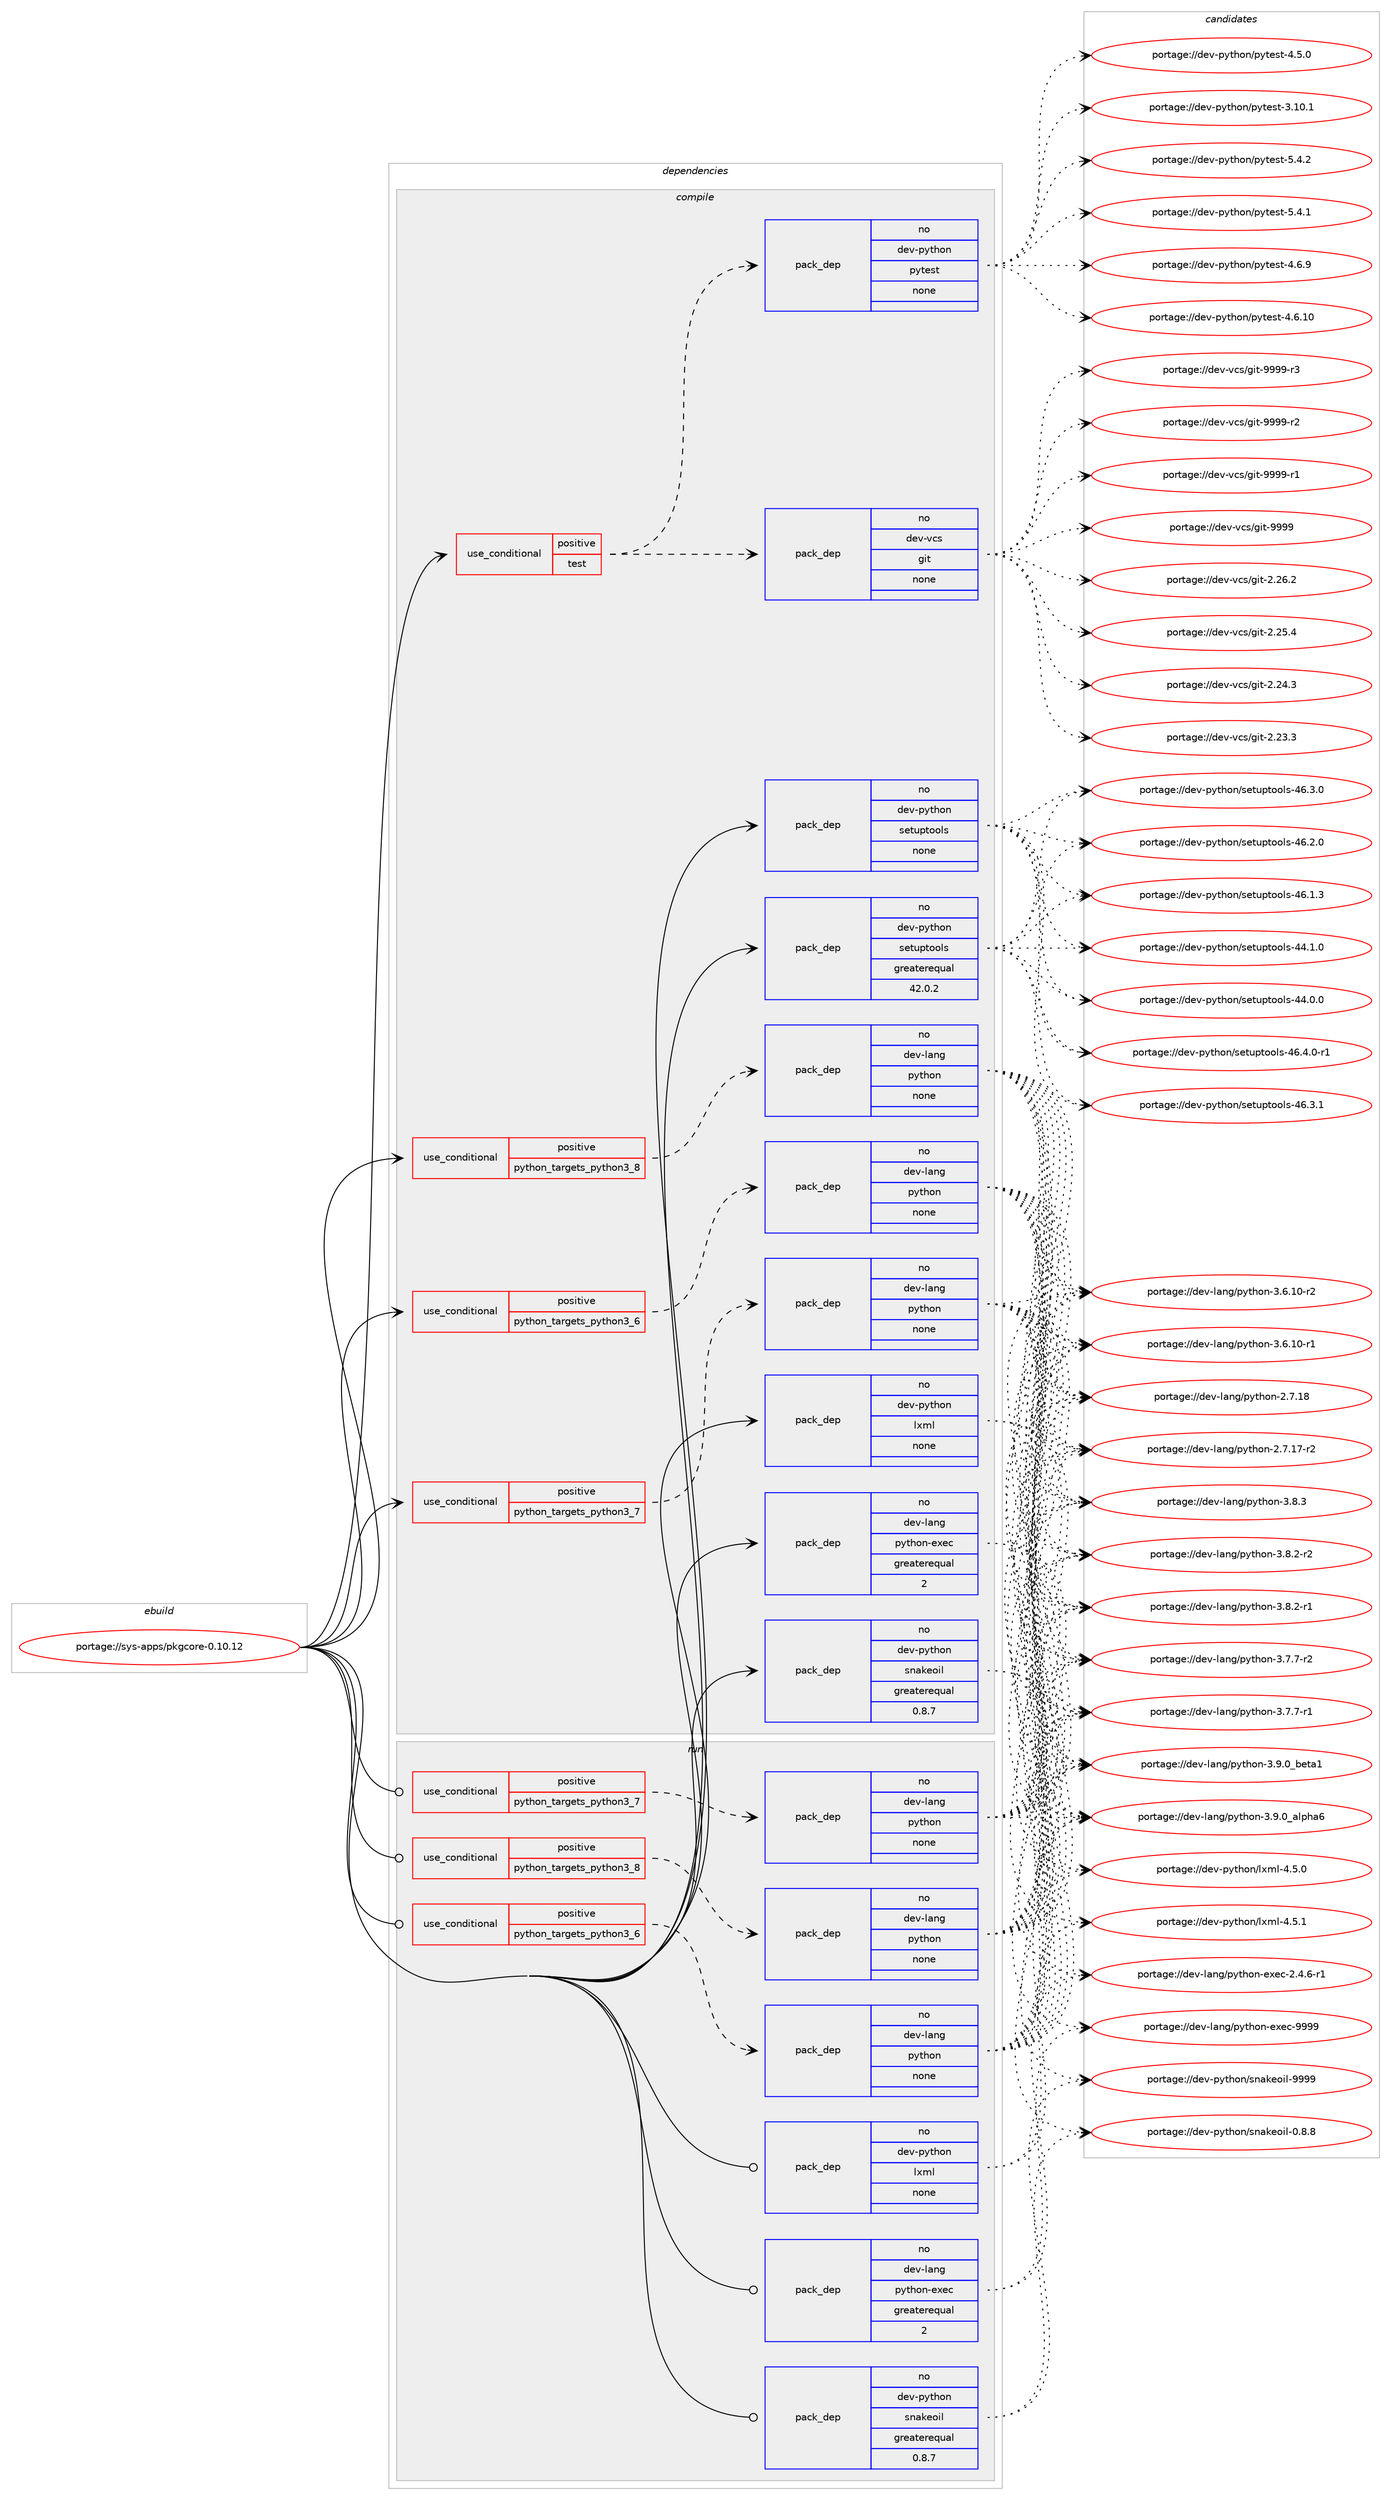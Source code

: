 digraph prolog {

# *************
# Graph options
# *************

newrank=true;
concentrate=true;
compound=true;
graph [rankdir=LR,fontname=Helvetica,fontsize=10,ranksep=1.5];#, ranksep=2.5, nodesep=0.2];
edge  [arrowhead=vee];
node  [fontname=Helvetica,fontsize=10];

# **********
# The ebuild
# **********

subgraph cluster_leftcol {
color=gray;
rank=same;
label=<<i>ebuild</i>>;
id [label="portage://sys-apps/pkgcore-0.10.12", color=red, width=4, href="../sys-apps/pkgcore-0.10.12.svg"];
}

# ****************
# The dependencies
# ****************

subgraph cluster_midcol {
color=gray;
label=<<i>dependencies</i>>;
subgraph cluster_compile {
fillcolor="#eeeeee";
style=filled;
label=<<i>compile</i>>;
subgraph cond1218 {
dependency5722 [label=<<TABLE BORDER="0" CELLBORDER="1" CELLSPACING="0" CELLPADDING="4"><TR><TD ROWSPAN="3" CELLPADDING="10">use_conditional</TD></TR><TR><TD>positive</TD></TR><TR><TD>python_targets_python3_6</TD></TR></TABLE>>, shape=none, color=red];
subgraph pack4399 {
dependency5723 [label=<<TABLE BORDER="0" CELLBORDER="1" CELLSPACING="0" CELLPADDING="4" WIDTH="220"><TR><TD ROWSPAN="6" CELLPADDING="30">pack_dep</TD></TR><TR><TD WIDTH="110">no</TD></TR><TR><TD>dev-lang</TD></TR><TR><TD>python</TD></TR><TR><TD>none</TD></TR><TR><TD></TD></TR></TABLE>>, shape=none, color=blue];
}
dependency5722:e -> dependency5723:w [weight=20,style="dashed",arrowhead="vee"];
}
id:e -> dependency5722:w [weight=20,style="solid",arrowhead="vee"];
subgraph cond1219 {
dependency5724 [label=<<TABLE BORDER="0" CELLBORDER="1" CELLSPACING="0" CELLPADDING="4"><TR><TD ROWSPAN="3" CELLPADDING="10">use_conditional</TD></TR><TR><TD>positive</TD></TR><TR><TD>python_targets_python3_7</TD></TR></TABLE>>, shape=none, color=red];
subgraph pack4400 {
dependency5725 [label=<<TABLE BORDER="0" CELLBORDER="1" CELLSPACING="0" CELLPADDING="4" WIDTH="220"><TR><TD ROWSPAN="6" CELLPADDING="30">pack_dep</TD></TR><TR><TD WIDTH="110">no</TD></TR><TR><TD>dev-lang</TD></TR><TR><TD>python</TD></TR><TR><TD>none</TD></TR><TR><TD></TD></TR></TABLE>>, shape=none, color=blue];
}
dependency5724:e -> dependency5725:w [weight=20,style="dashed",arrowhead="vee"];
}
id:e -> dependency5724:w [weight=20,style="solid",arrowhead="vee"];
subgraph cond1220 {
dependency5726 [label=<<TABLE BORDER="0" CELLBORDER="1" CELLSPACING="0" CELLPADDING="4"><TR><TD ROWSPAN="3" CELLPADDING="10">use_conditional</TD></TR><TR><TD>positive</TD></TR><TR><TD>python_targets_python3_8</TD></TR></TABLE>>, shape=none, color=red];
subgraph pack4401 {
dependency5727 [label=<<TABLE BORDER="0" CELLBORDER="1" CELLSPACING="0" CELLPADDING="4" WIDTH="220"><TR><TD ROWSPAN="6" CELLPADDING="30">pack_dep</TD></TR><TR><TD WIDTH="110">no</TD></TR><TR><TD>dev-lang</TD></TR><TR><TD>python</TD></TR><TR><TD>none</TD></TR><TR><TD></TD></TR></TABLE>>, shape=none, color=blue];
}
dependency5726:e -> dependency5727:w [weight=20,style="dashed",arrowhead="vee"];
}
id:e -> dependency5726:w [weight=20,style="solid",arrowhead="vee"];
subgraph cond1221 {
dependency5728 [label=<<TABLE BORDER="0" CELLBORDER="1" CELLSPACING="0" CELLPADDING="4"><TR><TD ROWSPAN="3" CELLPADDING="10">use_conditional</TD></TR><TR><TD>positive</TD></TR><TR><TD>test</TD></TR></TABLE>>, shape=none, color=red];
subgraph pack4402 {
dependency5729 [label=<<TABLE BORDER="0" CELLBORDER="1" CELLSPACING="0" CELLPADDING="4" WIDTH="220"><TR><TD ROWSPAN="6" CELLPADDING="30">pack_dep</TD></TR><TR><TD WIDTH="110">no</TD></TR><TR><TD>dev-python</TD></TR><TR><TD>pytest</TD></TR><TR><TD>none</TD></TR><TR><TD></TD></TR></TABLE>>, shape=none, color=blue];
}
dependency5728:e -> dependency5729:w [weight=20,style="dashed",arrowhead="vee"];
subgraph pack4403 {
dependency5730 [label=<<TABLE BORDER="0" CELLBORDER="1" CELLSPACING="0" CELLPADDING="4" WIDTH="220"><TR><TD ROWSPAN="6" CELLPADDING="30">pack_dep</TD></TR><TR><TD WIDTH="110">no</TD></TR><TR><TD>dev-vcs</TD></TR><TR><TD>git</TD></TR><TR><TD>none</TD></TR><TR><TD></TD></TR></TABLE>>, shape=none, color=blue];
}
dependency5728:e -> dependency5730:w [weight=20,style="dashed",arrowhead="vee"];
}
id:e -> dependency5728:w [weight=20,style="solid",arrowhead="vee"];
subgraph pack4404 {
dependency5731 [label=<<TABLE BORDER="0" CELLBORDER="1" CELLSPACING="0" CELLPADDING="4" WIDTH="220"><TR><TD ROWSPAN="6" CELLPADDING="30">pack_dep</TD></TR><TR><TD WIDTH="110">no</TD></TR><TR><TD>dev-lang</TD></TR><TR><TD>python-exec</TD></TR><TR><TD>greaterequal</TD></TR><TR><TD>2</TD></TR></TABLE>>, shape=none, color=blue];
}
id:e -> dependency5731:w [weight=20,style="solid",arrowhead="vee"];
subgraph pack4405 {
dependency5732 [label=<<TABLE BORDER="0" CELLBORDER="1" CELLSPACING="0" CELLPADDING="4" WIDTH="220"><TR><TD ROWSPAN="6" CELLPADDING="30">pack_dep</TD></TR><TR><TD WIDTH="110">no</TD></TR><TR><TD>dev-python</TD></TR><TR><TD>lxml</TD></TR><TR><TD>none</TD></TR><TR><TD></TD></TR></TABLE>>, shape=none, color=blue];
}
id:e -> dependency5732:w [weight=20,style="solid",arrowhead="vee"];
subgraph pack4406 {
dependency5733 [label=<<TABLE BORDER="0" CELLBORDER="1" CELLSPACING="0" CELLPADDING="4" WIDTH="220"><TR><TD ROWSPAN="6" CELLPADDING="30">pack_dep</TD></TR><TR><TD WIDTH="110">no</TD></TR><TR><TD>dev-python</TD></TR><TR><TD>setuptools</TD></TR><TR><TD>greaterequal</TD></TR><TR><TD>42.0.2</TD></TR></TABLE>>, shape=none, color=blue];
}
id:e -> dependency5733:w [weight=20,style="solid",arrowhead="vee"];
subgraph pack4407 {
dependency5734 [label=<<TABLE BORDER="0" CELLBORDER="1" CELLSPACING="0" CELLPADDING="4" WIDTH="220"><TR><TD ROWSPAN="6" CELLPADDING="30">pack_dep</TD></TR><TR><TD WIDTH="110">no</TD></TR><TR><TD>dev-python</TD></TR><TR><TD>setuptools</TD></TR><TR><TD>none</TD></TR><TR><TD></TD></TR></TABLE>>, shape=none, color=blue];
}
id:e -> dependency5734:w [weight=20,style="solid",arrowhead="vee"];
subgraph pack4408 {
dependency5735 [label=<<TABLE BORDER="0" CELLBORDER="1" CELLSPACING="0" CELLPADDING="4" WIDTH="220"><TR><TD ROWSPAN="6" CELLPADDING="30">pack_dep</TD></TR><TR><TD WIDTH="110">no</TD></TR><TR><TD>dev-python</TD></TR><TR><TD>snakeoil</TD></TR><TR><TD>greaterequal</TD></TR><TR><TD>0.8.7</TD></TR></TABLE>>, shape=none, color=blue];
}
id:e -> dependency5735:w [weight=20,style="solid",arrowhead="vee"];
}
subgraph cluster_compileandrun {
fillcolor="#eeeeee";
style=filled;
label=<<i>compile and run</i>>;
}
subgraph cluster_run {
fillcolor="#eeeeee";
style=filled;
label=<<i>run</i>>;
subgraph cond1222 {
dependency5736 [label=<<TABLE BORDER="0" CELLBORDER="1" CELLSPACING="0" CELLPADDING="4"><TR><TD ROWSPAN="3" CELLPADDING="10">use_conditional</TD></TR><TR><TD>positive</TD></TR><TR><TD>python_targets_python3_6</TD></TR></TABLE>>, shape=none, color=red];
subgraph pack4409 {
dependency5737 [label=<<TABLE BORDER="0" CELLBORDER="1" CELLSPACING="0" CELLPADDING="4" WIDTH="220"><TR><TD ROWSPAN="6" CELLPADDING="30">pack_dep</TD></TR><TR><TD WIDTH="110">no</TD></TR><TR><TD>dev-lang</TD></TR><TR><TD>python</TD></TR><TR><TD>none</TD></TR><TR><TD></TD></TR></TABLE>>, shape=none, color=blue];
}
dependency5736:e -> dependency5737:w [weight=20,style="dashed",arrowhead="vee"];
}
id:e -> dependency5736:w [weight=20,style="solid",arrowhead="odot"];
subgraph cond1223 {
dependency5738 [label=<<TABLE BORDER="0" CELLBORDER="1" CELLSPACING="0" CELLPADDING="4"><TR><TD ROWSPAN="3" CELLPADDING="10">use_conditional</TD></TR><TR><TD>positive</TD></TR><TR><TD>python_targets_python3_7</TD></TR></TABLE>>, shape=none, color=red];
subgraph pack4410 {
dependency5739 [label=<<TABLE BORDER="0" CELLBORDER="1" CELLSPACING="0" CELLPADDING="4" WIDTH="220"><TR><TD ROWSPAN="6" CELLPADDING="30">pack_dep</TD></TR><TR><TD WIDTH="110">no</TD></TR><TR><TD>dev-lang</TD></TR><TR><TD>python</TD></TR><TR><TD>none</TD></TR><TR><TD></TD></TR></TABLE>>, shape=none, color=blue];
}
dependency5738:e -> dependency5739:w [weight=20,style="dashed",arrowhead="vee"];
}
id:e -> dependency5738:w [weight=20,style="solid",arrowhead="odot"];
subgraph cond1224 {
dependency5740 [label=<<TABLE BORDER="0" CELLBORDER="1" CELLSPACING="0" CELLPADDING="4"><TR><TD ROWSPAN="3" CELLPADDING="10">use_conditional</TD></TR><TR><TD>positive</TD></TR><TR><TD>python_targets_python3_8</TD></TR></TABLE>>, shape=none, color=red];
subgraph pack4411 {
dependency5741 [label=<<TABLE BORDER="0" CELLBORDER="1" CELLSPACING="0" CELLPADDING="4" WIDTH="220"><TR><TD ROWSPAN="6" CELLPADDING="30">pack_dep</TD></TR><TR><TD WIDTH="110">no</TD></TR><TR><TD>dev-lang</TD></TR><TR><TD>python</TD></TR><TR><TD>none</TD></TR><TR><TD></TD></TR></TABLE>>, shape=none, color=blue];
}
dependency5740:e -> dependency5741:w [weight=20,style="dashed",arrowhead="vee"];
}
id:e -> dependency5740:w [weight=20,style="solid",arrowhead="odot"];
subgraph pack4412 {
dependency5742 [label=<<TABLE BORDER="0" CELLBORDER="1" CELLSPACING="0" CELLPADDING="4" WIDTH="220"><TR><TD ROWSPAN="6" CELLPADDING="30">pack_dep</TD></TR><TR><TD WIDTH="110">no</TD></TR><TR><TD>dev-lang</TD></TR><TR><TD>python-exec</TD></TR><TR><TD>greaterequal</TD></TR><TR><TD>2</TD></TR></TABLE>>, shape=none, color=blue];
}
id:e -> dependency5742:w [weight=20,style="solid",arrowhead="odot"];
subgraph pack4413 {
dependency5743 [label=<<TABLE BORDER="0" CELLBORDER="1" CELLSPACING="0" CELLPADDING="4" WIDTH="220"><TR><TD ROWSPAN="6" CELLPADDING="30">pack_dep</TD></TR><TR><TD WIDTH="110">no</TD></TR><TR><TD>dev-python</TD></TR><TR><TD>lxml</TD></TR><TR><TD>none</TD></TR><TR><TD></TD></TR></TABLE>>, shape=none, color=blue];
}
id:e -> dependency5743:w [weight=20,style="solid",arrowhead="odot"];
subgraph pack4414 {
dependency5744 [label=<<TABLE BORDER="0" CELLBORDER="1" CELLSPACING="0" CELLPADDING="4" WIDTH="220"><TR><TD ROWSPAN="6" CELLPADDING="30">pack_dep</TD></TR><TR><TD WIDTH="110">no</TD></TR><TR><TD>dev-python</TD></TR><TR><TD>snakeoil</TD></TR><TR><TD>greaterequal</TD></TR><TR><TD>0.8.7</TD></TR></TABLE>>, shape=none, color=blue];
}
id:e -> dependency5744:w [weight=20,style="solid",arrowhead="odot"];
}
}

# **************
# The candidates
# **************

subgraph cluster_choices {
rank=same;
color=gray;
label=<<i>candidates</i>>;

subgraph choice4399 {
color=black;
nodesep=1;
choice10010111845108971101034711212111610411111045514657464895981011169749 [label="portage://dev-lang/python-3.9.0_beta1", color=red, width=4,href="../dev-lang/python-3.9.0_beta1.svg"];
choice10010111845108971101034711212111610411111045514657464895971081121049754 [label="portage://dev-lang/python-3.9.0_alpha6", color=red, width=4,href="../dev-lang/python-3.9.0_alpha6.svg"];
choice100101118451089711010347112121116104111110455146564651 [label="portage://dev-lang/python-3.8.3", color=red, width=4,href="../dev-lang/python-3.8.3.svg"];
choice1001011184510897110103471121211161041111104551465646504511450 [label="portage://dev-lang/python-3.8.2-r2", color=red, width=4,href="../dev-lang/python-3.8.2-r2.svg"];
choice1001011184510897110103471121211161041111104551465646504511449 [label="portage://dev-lang/python-3.8.2-r1", color=red, width=4,href="../dev-lang/python-3.8.2-r1.svg"];
choice1001011184510897110103471121211161041111104551465546554511450 [label="portage://dev-lang/python-3.7.7-r2", color=red, width=4,href="../dev-lang/python-3.7.7-r2.svg"];
choice1001011184510897110103471121211161041111104551465546554511449 [label="portage://dev-lang/python-3.7.7-r1", color=red, width=4,href="../dev-lang/python-3.7.7-r1.svg"];
choice100101118451089711010347112121116104111110455146544649484511450 [label="portage://dev-lang/python-3.6.10-r2", color=red, width=4,href="../dev-lang/python-3.6.10-r2.svg"];
choice100101118451089711010347112121116104111110455146544649484511449 [label="portage://dev-lang/python-3.6.10-r1", color=red, width=4,href="../dev-lang/python-3.6.10-r1.svg"];
choice10010111845108971101034711212111610411111045504655464956 [label="portage://dev-lang/python-2.7.18", color=red, width=4,href="../dev-lang/python-2.7.18.svg"];
choice100101118451089711010347112121116104111110455046554649554511450 [label="portage://dev-lang/python-2.7.17-r2", color=red, width=4,href="../dev-lang/python-2.7.17-r2.svg"];
dependency5723:e -> choice10010111845108971101034711212111610411111045514657464895981011169749:w [style=dotted,weight="100"];
dependency5723:e -> choice10010111845108971101034711212111610411111045514657464895971081121049754:w [style=dotted,weight="100"];
dependency5723:e -> choice100101118451089711010347112121116104111110455146564651:w [style=dotted,weight="100"];
dependency5723:e -> choice1001011184510897110103471121211161041111104551465646504511450:w [style=dotted,weight="100"];
dependency5723:e -> choice1001011184510897110103471121211161041111104551465646504511449:w [style=dotted,weight="100"];
dependency5723:e -> choice1001011184510897110103471121211161041111104551465546554511450:w [style=dotted,weight="100"];
dependency5723:e -> choice1001011184510897110103471121211161041111104551465546554511449:w [style=dotted,weight="100"];
dependency5723:e -> choice100101118451089711010347112121116104111110455146544649484511450:w [style=dotted,weight="100"];
dependency5723:e -> choice100101118451089711010347112121116104111110455146544649484511449:w [style=dotted,weight="100"];
dependency5723:e -> choice10010111845108971101034711212111610411111045504655464956:w [style=dotted,weight="100"];
dependency5723:e -> choice100101118451089711010347112121116104111110455046554649554511450:w [style=dotted,weight="100"];
}
subgraph choice4400 {
color=black;
nodesep=1;
choice10010111845108971101034711212111610411111045514657464895981011169749 [label="portage://dev-lang/python-3.9.0_beta1", color=red, width=4,href="../dev-lang/python-3.9.0_beta1.svg"];
choice10010111845108971101034711212111610411111045514657464895971081121049754 [label="portage://dev-lang/python-3.9.0_alpha6", color=red, width=4,href="../dev-lang/python-3.9.0_alpha6.svg"];
choice100101118451089711010347112121116104111110455146564651 [label="portage://dev-lang/python-3.8.3", color=red, width=4,href="../dev-lang/python-3.8.3.svg"];
choice1001011184510897110103471121211161041111104551465646504511450 [label="portage://dev-lang/python-3.8.2-r2", color=red, width=4,href="../dev-lang/python-3.8.2-r2.svg"];
choice1001011184510897110103471121211161041111104551465646504511449 [label="portage://dev-lang/python-3.8.2-r1", color=red, width=4,href="../dev-lang/python-3.8.2-r1.svg"];
choice1001011184510897110103471121211161041111104551465546554511450 [label="portage://dev-lang/python-3.7.7-r2", color=red, width=4,href="../dev-lang/python-3.7.7-r2.svg"];
choice1001011184510897110103471121211161041111104551465546554511449 [label="portage://dev-lang/python-3.7.7-r1", color=red, width=4,href="../dev-lang/python-3.7.7-r1.svg"];
choice100101118451089711010347112121116104111110455146544649484511450 [label="portage://dev-lang/python-3.6.10-r2", color=red, width=4,href="../dev-lang/python-3.6.10-r2.svg"];
choice100101118451089711010347112121116104111110455146544649484511449 [label="portage://dev-lang/python-3.6.10-r1", color=red, width=4,href="../dev-lang/python-3.6.10-r1.svg"];
choice10010111845108971101034711212111610411111045504655464956 [label="portage://dev-lang/python-2.7.18", color=red, width=4,href="../dev-lang/python-2.7.18.svg"];
choice100101118451089711010347112121116104111110455046554649554511450 [label="portage://dev-lang/python-2.7.17-r2", color=red, width=4,href="../dev-lang/python-2.7.17-r2.svg"];
dependency5725:e -> choice10010111845108971101034711212111610411111045514657464895981011169749:w [style=dotted,weight="100"];
dependency5725:e -> choice10010111845108971101034711212111610411111045514657464895971081121049754:w [style=dotted,weight="100"];
dependency5725:e -> choice100101118451089711010347112121116104111110455146564651:w [style=dotted,weight="100"];
dependency5725:e -> choice1001011184510897110103471121211161041111104551465646504511450:w [style=dotted,weight="100"];
dependency5725:e -> choice1001011184510897110103471121211161041111104551465646504511449:w [style=dotted,weight="100"];
dependency5725:e -> choice1001011184510897110103471121211161041111104551465546554511450:w [style=dotted,weight="100"];
dependency5725:e -> choice1001011184510897110103471121211161041111104551465546554511449:w [style=dotted,weight="100"];
dependency5725:e -> choice100101118451089711010347112121116104111110455146544649484511450:w [style=dotted,weight="100"];
dependency5725:e -> choice100101118451089711010347112121116104111110455146544649484511449:w [style=dotted,weight="100"];
dependency5725:e -> choice10010111845108971101034711212111610411111045504655464956:w [style=dotted,weight="100"];
dependency5725:e -> choice100101118451089711010347112121116104111110455046554649554511450:w [style=dotted,weight="100"];
}
subgraph choice4401 {
color=black;
nodesep=1;
choice10010111845108971101034711212111610411111045514657464895981011169749 [label="portage://dev-lang/python-3.9.0_beta1", color=red, width=4,href="../dev-lang/python-3.9.0_beta1.svg"];
choice10010111845108971101034711212111610411111045514657464895971081121049754 [label="portage://dev-lang/python-3.9.0_alpha6", color=red, width=4,href="../dev-lang/python-3.9.0_alpha6.svg"];
choice100101118451089711010347112121116104111110455146564651 [label="portage://dev-lang/python-3.8.3", color=red, width=4,href="../dev-lang/python-3.8.3.svg"];
choice1001011184510897110103471121211161041111104551465646504511450 [label="portage://dev-lang/python-3.8.2-r2", color=red, width=4,href="../dev-lang/python-3.8.2-r2.svg"];
choice1001011184510897110103471121211161041111104551465646504511449 [label="portage://dev-lang/python-3.8.2-r1", color=red, width=4,href="../dev-lang/python-3.8.2-r1.svg"];
choice1001011184510897110103471121211161041111104551465546554511450 [label="portage://dev-lang/python-3.7.7-r2", color=red, width=4,href="../dev-lang/python-3.7.7-r2.svg"];
choice1001011184510897110103471121211161041111104551465546554511449 [label="portage://dev-lang/python-3.7.7-r1", color=red, width=4,href="../dev-lang/python-3.7.7-r1.svg"];
choice100101118451089711010347112121116104111110455146544649484511450 [label="portage://dev-lang/python-3.6.10-r2", color=red, width=4,href="../dev-lang/python-3.6.10-r2.svg"];
choice100101118451089711010347112121116104111110455146544649484511449 [label="portage://dev-lang/python-3.6.10-r1", color=red, width=4,href="../dev-lang/python-3.6.10-r1.svg"];
choice10010111845108971101034711212111610411111045504655464956 [label="portage://dev-lang/python-2.7.18", color=red, width=4,href="../dev-lang/python-2.7.18.svg"];
choice100101118451089711010347112121116104111110455046554649554511450 [label="portage://dev-lang/python-2.7.17-r2", color=red, width=4,href="../dev-lang/python-2.7.17-r2.svg"];
dependency5727:e -> choice10010111845108971101034711212111610411111045514657464895981011169749:w [style=dotted,weight="100"];
dependency5727:e -> choice10010111845108971101034711212111610411111045514657464895971081121049754:w [style=dotted,weight="100"];
dependency5727:e -> choice100101118451089711010347112121116104111110455146564651:w [style=dotted,weight="100"];
dependency5727:e -> choice1001011184510897110103471121211161041111104551465646504511450:w [style=dotted,weight="100"];
dependency5727:e -> choice1001011184510897110103471121211161041111104551465646504511449:w [style=dotted,weight="100"];
dependency5727:e -> choice1001011184510897110103471121211161041111104551465546554511450:w [style=dotted,weight="100"];
dependency5727:e -> choice1001011184510897110103471121211161041111104551465546554511449:w [style=dotted,weight="100"];
dependency5727:e -> choice100101118451089711010347112121116104111110455146544649484511450:w [style=dotted,weight="100"];
dependency5727:e -> choice100101118451089711010347112121116104111110455146544649484511449:w [style=dotted,weight="100"];
dependency5727:e -> choice10010111845108971101034711212111610411111045504655464956:w [style=dotted,weight="100"];
dependency5727:e -> choice100101118451089711010347112121116104111110455046554649554511450:w [style=dotted,weight="100"];
}
subgraph choice4402 {
color=black;
nodesep=1;
choice1001011184511212111610411111047112121116101115116455346524650 [label="portage://dev-python/pytest-5.4.2", color=red, width=4,href="../dev-python/pytest-5.4.2.svg"];
choice1001011184511212111610411111047112121116101115116455346524649 [label="portage://dev-python/pytest-5.4.1", color=red, width=4,href="../dev-python/pytest-5.4.1.svg"];
choice1001011184511212111610411111047112121116101115116455246544657 [label="portage://dev-python/pytest-4.6.9", color=red, width=4,href="../dev-python/pytest-4.6.9.svg"];
choice100101118451121211161041111104711212111610111511645524654464948 [label="portage://dev-python/pytest-4.6.10", color=red, width=4,href="../dev-python/pytest-4.6.10.svg"];
choice1001011184511212111610411111047112121116101115116455246534648 [label="portage://dev-python/pytest-4.5.0", color=red, width=4,href="../dev-python/pytest-4.5.0.svg"];
choice100101118451121211161041111104711212111610111511645514649484649 [label="portage://dev-python/pytest-3.10.1", color=red, width=4,href="../dev-python/pytest-3.10.1.svg"];
dependency5729:e -> choice1001011184511212111610411111047112121116101115116455346524650:w [style=dotted,weight="100"];
dependency5729:e -> choice1001011184511212111610411111047112121116101115116455346524649:w [style=dotted,weight="100"];
dependency5729:e -> choice1001011184511212111610411111047112121116101115116455246544657:w [style=dotted,weight="100"];
dependency5729:e -> choice100101118451121211161041111104711212111610111511645524654464948:w [style=dotted,weight="100"];
dependency5729:e -> choice1001011184511212111610411111047112121116101115116455246534648:w [style=dotted,weight="100"];
dependency5729:e -> choice100101118451121211161041111104711212111610111511645514649484649:w [style=dotted,weight="100"];
}
subgraph choice4403 {
color=black;
nodesep=1;
choice10010111845118991154710310511645575757574511451 [label="portage://dev-vcs/git-9999-r3", color=red, width=4,href="../dev-vcs/git-9999-r3.svg"];
choice10010111845118991154710310511645575757574511450 [label="portage://dev-vcs/git-9999-r2", color=red, width=4,href="../dev-vcs/git-9999-r2.svg"];
choice10010111845118991154710310511645575757574511449 [label="portage://dev-vcs/git-9999-r1", color=red, width=4,href="../dev-vcs/git-9999-r1.svg"];
choice1001011184511899115471031051164557575757 [label="portage://dev-vcs/git-9999", color=red, width=4,href="../dev-vcs/git-9999.svg"];
choice10010111845118991154710310511645504650544650 [label="portage://dev-vcs/git-2.26.2", color=red, width=4,href="../dev-vcs/git-2.26.2.svg"];
choice10010111845118991154710310511645504650534652 [label="portage://dev-vcs/git-2.25.4", color=red, width=4,href="../dev-vcs/git-2.25.4.svg"];
choice10010111845118991154710310511645504650524651 [label="portage://dev-vcs/git-2.24.3", color=red, width=4,href="../dev-vcs/git-2.24.3.svg"];
choice10010111845118991154710310511645504650514651 [label="portage://dev-vcs/git-2.23.3", color=red, width=4,href="../dev-vcs/git-2.23.3.svg"];
dependency5730:e -> choice10010111845118991154710310511645575757574511451:w [style=dotted,weight="100"];
dependency5730:e -> choice10010111845118991154710310511645575757574511450:w [style=dotted,weight="100"];
dependency5730:e -> choice10010111845118991154710310511645575757574511449:w [style=dotted,weight="100"];
dependency5730:e -> choice1001011184511899115471031051164557575757:w [style=dotted,weight="100"];
dependency5730:e -> choice10010111845118991154710310511645504650544650:w [style=dotted,weight="100"];
dependency5730:e -> choice10010111845118991154710310511645504650534652:w [style=dotted,weight="100"];
dependency5730:e -> choice10010111845118991154710310511645504650524651:w [style=dotted,weight="100"];
dependency5730:e -> choice10010111845118991154710310511645504650514651:w [style=dotted,weight="100"];
}
subgraph choice4404 {
color=black;
nodesep=1;
choice10010111845108971101034711212111610411111045101120101994557575757 [label="portage://dev-lang/python-exec-9999", color=red, width=4,href="../dev-lang/python-exec-9999.svg"];
choice10010111845108971101034711212111610411111045101120101994550465246544511449 [label="portage://dev-lang/python-exec-2.4.6-r1", color=red, width=4,href="../dev-lang/python-exec-2.4.6-r1.svg"];
dependency5731:e -> choice10010111845108971101034711212111610411111045101120101994557575757:w [style=dotted,weight="100"];
dependency5731:e -> choice10010111845108971101034711212111610411111045101120101994550465246544511449:w [style=dotted,weight="100"];
}
subgraph choice4405 {
color=black;
nodesep=1;
choice1001011184511212111610411111047108120109108455246534649 [label="portage://dev-python/lxml-4.5.1", color=red, width=4,href="../dev-python/lxml-4.5.1.svg"];
choice1001011184511212111610411111047108120109108455246534648 [label="portage://dev-python/lxml-4.5.0", color=red, width=4,href="../dev-python/lxml-4.5.0.svg"];
dependency5732:e -> choice1001011184511212111610411111047108120109108455246534649:w [style=dotted,weight="100"];
dependency5732:e -> choice1001011184511212111610411111047108120109108455246534648:w [style=dotted,weight="100"];
}
subgraph choice4406 {
color=black;
nodesep=1;
choice1001011184511212111610411111047115101116117112116111111108115455254465246484511449 [label="portage://dev-python/setuptools-46.4.0-r1", color=red, width=4,href="../dev-python/setuptools-46.4.0-r1.svg"];
choice100101118451121211161041111104711510111611711211611111110811545525446514649 [label="portage://dev-python/setuptools-46.3.1", color=red, width=4,href="../dev-python/setuptools-46.3.1.svg"];
choice100101118451121211161041111104711510111611711211611111110811545525446514648 [label="portage://dev-python/setuptools-46.3.0", color=red, width=4,href="../dev-python/setuptools-46.3.0.svg"];
choice100101118451121211161041111104711510111611711211611111110811545525446504648 [label="portage://dev-python/setuptools-46.2.0", color=red, width=4,href="../dev-python/setuptools-46.2.0.svg"];
choice100101118451121211161041111104711510111611711211611111110811545525446494651 [label="portage://dev-python/setuptools-46.1.3", color=red, width=4,href="../dev-python/setuptools-46.1.3.svg"];
choice100101118451121211161041111104711510111611711211611111110811545525246494648 [label="portage://dev-python/setuptools-44.1.0", color=red, width=4,href="../dev-python/setuptools-44.1.0.svg"];
choice100101118451121211161041111104711510111611711211611111110811545525246484648 [label="portage://dev-python/setuptools-44.0.0", color=red, width=4,href="../dev-python/setuptools-44.0.0.svg"];
dependency5733:e -> choice1001011184511212111610411111047115101116117112116111111108115455254465246484511449:w [style=dotted,weight="100"];
dependency5733:e -> choice100101118451121211161041111104711510111611711211611111110811545525446514649:w [style=dotted,weight="100"];
dependency5733:e -> choice100101118451121211161041111104711510111611711211611111110811545525446514648:w [style=dotted,weight="100"];
dependency5733:e -> choice100101118451121211161041111104711510111611711211611111110811545525446504648:w [style=dotted,weight="100"];
dependency5733:e -> choice100101118451121211161041111104711510111611711211611111110811545525446494651:w [style=dotted,weight="100"];
dependency5733:e -> choice100101118451121211161041111104711510111611711211611111110811545525246494648:w [style=dotted,weight="100"];
dependency5733:e -> choice100101118451121211161041111104711510111611711211611111110811545525246484648:w [style=dotted,weight="100"];
}
subgraph choice4407 {
color=black;
nodesep=1;
choice1001011184511212111610411111047115101116117112116111111108115455254465246484511449 [label="portage://dev-python/setuptools-46.4.0-r1", color=red, width=4,href="../dev-python/setuptools-46.4.0-r1.svg"];
choice100101118451121211161041111104711510111611711211611111110811545525446514649 [label="portage://dev-python/setuptools-46.3.1", color=red, width=4,href="../dev-python/setuptools-46.3.1.svg"];
choice100101118451121211161041111104711510111611711211611111110811545525446514648 [label="portage://dev-python/setuptools-46.3.0", color=red, width=4,href="../dev-python/setuptools-46.3.0.svg"];
choice100101118451121211161041111104711510111611711211611111110811545525446504648 [label="portage://dev-python/setuptools-46.2.0", color=red, width=4,href="../dev-python/setuptools-46.2.0.svg"];
choice100101118451121211161041111104711510111611711211611111110811545525446494651 [label="portage://dev-python/setuptools-46.1.3", color=red, width=4,href="../dev-python/setuptools-46.1.3.svg"];
choice100101118451121211161041111104711510111611711211611111110811545525246494648 [label="portage://dev-python/setuptools-44.1.0", color=red, width=4,href="../dev-python/setuptools-44.1.0.svg"];
choice100101118451121211161041111104711510111611711211611111110811545525246484648 [label="portage://dev-python/setuptools-44.0.0", color=red, width=4,href="../dev-python/setuptools-44.0.0.svg"];
dependency5734:e -> choice1001011184511212111610411111047115101116117112116111111108115455254465246484511449:w [style=dotted,weight="100"];
dependency5734:e -> choice100101118451121211161041111104711510111611711211611111110811545525446514649:w [style=dotted,weight="100"];
dependency5734:e -> choice100101118451121211161041111104711510111611711211611111110811545525446514648:w [style=dotted,weight="100"];
dependency5734:e -> choice100101118451121211161041111104711510111611711211611111110811545525446504648:w [style=dotted,weight="100"];
dependency5734:e -> choice100101118451121211161041111104711510111611711211611111110811545525446494651:w [style=dotted,weight="100"];
dependency5734:e -> choice100101118451121211161041111104711510111611711211611111110811545525246494648:w [style=dotted,weight="100"];
dependency5734:e -> choice100101118451121211161041111104711510111611711211611111110811545525246484648:w [style=dotted,weight="100"];
}
subgraph choice4408 {
color=black;
nodesep=1;
choice1001011184511212111610411111047115110971071011111051084557575757 [label="portage://dev-python/snakeoil-9999", color=red, width=4,href="../dev-python/snakeoil-9999.svg"];
choice100101118451121211161041111104711511097107101111105108454846564656 [label="portage://dev-python/snakeoil-0.8.8", color=red, width=4,href="../dev-python/snakeoil-0.8.8.svg"];
dependency5735:e -> choice1001011184511212111610411111047115110971071011111051084557575757:w [style=dotted,weight="100"];
dependency5735:e -> choice100101118451121211161041111104711511097107101111105108454846564656:w [style=dotted,weight="100"];
}
subgraph choice4409 {
color=black;
nodesep=1;
choice10010111845108971101034711212111610411111045514657464895981011169749 [label="portage://dev-lang/python-3.9.0_beta1", color=red, width=4,href="../dev-lang/python-3.9.0_beta1.svg"];
choice10010111845108971101034711212111610411111045514657464895971081121049754 [label="portage://dev-lang/python-3.9.0_alpha6", color=red, width=4,href="../dev-lang/python-3.9.0_alpha6.svg"];
choice100101118451089711010347112121116104111110455146564651 [label="portage://dev-lang/python-3.8.3", color=red, width=4,href="../dev-lang/python-3.8.3.svg"];
choice1001011184510897110103471121211161041111104551465646504511450 [label="portage://dev-lang/python-3.8.2-r2", color=red, width=4,href="../dev-lang/python-3.8.2-r2.svg"];
choice1001011184510897110103471121211161041111104551465646504511449 [label="portage://dev-lang/python-3.8.2-r1", color=red, width=4,href="../dev-lang/python-3.8.2-r1.svg"];
choice1001011184510897110103471121211161041111104551465546554511450 [label="portage://dev-lang/python-3.7.7-r2", color=red, width=4,href="../dev-lang/python-3.7.7-r2.svg"];
choice1001011184510897110103471121211161041111104551465546554511449 [label="portage://dev-lang/python-3.7.7-r1", color=red, width=4,href="../dev-lang/python-3.7.7-r1.svg"];
choice100101118451089711010347112121116104111110455146544649484511450 [label="portage://dev-lang/python-3.6.10-r2", color=red, width=4,href="../dev-lang/python-3.6.10-r2.svg"];
choice100101118451089711010347112121116104111110455146544649484511449 [label="portage://dev-lang/python-3.6.10-r1", color=red, width=4,href="../dev-lang/python-3.6.10-r1.svg"];
choice10010111845108971101034711212111610411111045504655464956 [label="portage://dev-lang/python-2.7.18", color=red, width=4,href="../dev-lang/python-2.7.18.svg"];
choice100101118451089711010347112121116104111110455046554649554511450 [label="portage://dev-lang/python-2.7.17-r2", color=red, width=4,href="../dev-lang/python-2.7.17-r2.svg"];
dependency5737:e -> choice10010111845108971101034711212111610411111045514657464895981011169749:w [style=dotted,weight="100"];
dependency5737:e -> choice10010111845108971101034711212111610411111045514657464895971081121049754:w [style=dotted,weight="100"];
dependency5737:e -> choice100101118451089711010347112121116104111110455146564651:w [style=dotted,weight="100"];
dependency5737:e -> choice1001011184510897110103471121211161041111104551465646504511450:w [style=dotted,weight="100"];
dependency5737:e -> choice1001011184510897110103471121211161041111104551465646504511449:w [style=dotted,weight="100"];
dependency5737:e -> choice1001011184510897110103471121211161041111104551465546554511450:w [style=dotted,weight="100"];
dependency5737:e -> choice1001011184510897110103471121211161041111104551465546554511449:w [style=dotted,weight="100"];
dependency5737:e -> choice100101118451089711010347112121116104111110455146544649484511450:w [style=dotted,weight="100"];
dependency5737:e -> choice100101118451089711010347112121116104111110455146544649484511449:w [style=dotted,weight="100"];
dependency5737:e -> choice10010111845108971101034711212111610411111045504655464956:w [style=dotted,weight="100"];
dependency5737:e -> choice100101118451089711010347112121116104111110455046554649554511450:w [style=dotted,weight="100"];
}
subgraph choice4410 {
color=black;
nodesep=1;
choice10010111845108971101034711212111610411111045514657464895981011169749 [label="portage://dev-lang/python-3.9.0_beta1", color=red, width=4,href="../dev-lang/python-3.9.0_beta1.svg"];
choice10010111845108971101034711212111610411111045514657464895971081121049754 [label="portage://dev-lang/python-3.9.0_alpha6", color=red, width=4,href="../dev-lang/python-3.9.0_alpha6.svg"];
choice100101118451089711010347112121116104111110455146564651 [label="portage://dev-lang/python-3.8.3", color=red, width=4,href="../dev-lang/python-3.8.3.svg"];
choice1001011184510897110103471121211161041111104551465646504511450 [label="portage://dev-lang/python-3.8.2-r2", color=red, width=4,href="../dev-lang/python-3.8.2-r2.svg"];
choice1001011184510897110103471121211161041111104551465646504511449 [label="portage://dev-lang/python-3.8.2-r1", color=red, width=4,href="../dev-lang/python-3.8.2-r1.svg"];
choice1001011184510897110103471121211161041111104551465546554511450 [label="portage://dev-lang/python-3.7.7-r2", color=red, width=4,href="../dev-lang/python-3.7.7-r2.svg"];
choice1001011184510897110103471121211161041111104551465546554511449 [label="portage://dev-lang/python-3.7.7-r1", color=red, width=4,href="../dev-lang/python-3.7.7-r1.svg"];
choice100101118451089711010347112121116104111110455146544649484511450 [label="portage://dev-lang/python-3.6.10-r2", color=red, width=4,href="../dev-lang/python-3.6.10-r2.svg"];
choice100101118451089711010347112121116104111110455146544649484511449 [label="portage://dev-lang/python-3.6.10-r1", color=red, width=4,href="../dev-lang/python-3.6.10-r1.svg"];
choice10010111845108971101034711212111610411111045504655464956 [label="portage://dev-lang/python-2.7.18", color=red, width=4,href="../dev-lang/python-2.7.18.svg"];
choice100101118451089711010347112121116104111110455046554649554511450 [label="portage://dev-lang/python-2.7.17-r2", color=red, width=4,href="../dev-lang/python-2.7.17-r2.svg"];
dependency5739:e -> choice10010111845108971101034711212111610411111045514657464895981011169749:w [style=dotted,weight="100"];
dependency5739:e -> choice10010111845108971101034711212111610411111045514657464895971081121049754:w [style=dotted,weight="100"];
dependency5739:e -> choice100101118451089711010347112121116104111110455146564651:w [style=dotted,weight="100"];
dependency5739:e -> choice1001011184510897110103471121211161041111104551465646504511450:w [style=dotted,weight="100"];
dependency5739:e -> choice1001011184510897110103471121211161041111104551465646504511449:w [style=dotted,weight="100"];
dependency5739:e -> choice1001011184510897110103471121211161041111104551465546554511450:w [style=dotted,weight="100"];
dependency5739:e -> choice1001011184510897110103471121211161041111104551465546554511449:w [style=dotted,weight="100"];
dependency5739:e -> choice100101118451089711010347112121116104111110455146544649484511450:w [style=dotted,weight="100"];
dependency5739:e -> choice100101118451089711010347112121116104111110455146544649484511449:w [style=dotted,weight="100"];
dependency5739:e -> choice10010111845108971101034711212111610411111045504655464956:w [style=dotted,weight="100"];
dependency5739:e -> choice100101118451089711010347112121116104111110455046554649554511450:w [style=dotted,weight="100"];
}
subgraph choice4411 {
color=black;
nodesep=1;
choice10010111845108971101034711212111610411111045514657464895981011169749 [label="portage://dev-lang/python-3.9.0_beta1", color=red, width=4,href="../dev-lang/python-3.9.0_beta1.svg"];
choice10010111845108971101034711212111610411111045514657464895971081121049754 [label="portage://dev-lang/python-3.9.0_alpha6", color=red, width=4,href="../dev-lang/python-3.9.0_alpha6.svg"];
choice100101118451089711010347112121116104111110455146564651 [label="portage://dev-lang/python-3.8.3", color=red, width=4,href="../dev-lang/python-3.8.3.svg"];
choice1001011184510897110103471121211161041111104551465646504511450 [label="portage://dev-lang/python-3.8.2-r2", color=red, width=4,href="../dev-lang/python-3.8.2-r2.svg"];
choice1001011184510897110103471121211161041111104551465646504511449 [label="portage://dev-lang/python-3.8.2-r1", color=red, width=4,href="../dev-lang/python-3.8.2-r1.svg"];
choice1001011184510897110103471121211161041111104551465546554511450 [label="portage://dev-lang/python-3.7.7-r2", color=red, width=4,href="../dev-lang/python-3.7.7-r2.svg"];
choice1001011184510897110103471121211161041111104551465546554511449 [label="portage://dev-lang/python-3.7.7-r1", color=red, width=4,href="../dev-lang/python-3.7.7-r1.svg"];
choice100101118451089711010347112121116104111110455146544649484511450 [label="portage://dev-lang/python-3.6.10-r2", color=red, width=4,href="../dev-lang/python-3.6.10-r2.svg"];
choice100101118451089711010347112121116104111110455146544649484511449 [label="portage://dev-lang/python-3.6.10-r1", color=red, width=4,href="../dev-lang/python-3.6.10-r1.svg"];
choice10010111845108971101034711212111610411111045504655464956 [label="portage://dev-lang/python-2.7.18", color=red, width=4,href="../dev-lang/python-2.7.18.svg"];
choice100101118451089711010347112121116104111110455046554649554511450 [label="portage://dev-lang/python-2.7.17-r2", color=red, width=4,href="../dev-lang/python-2.7.17-r2.svg"];
dependency5741:e -> choice10010111845108971101034711212111610411111045514657464895981011169749:w [style=dotted,weight="100"];
dependency5741:e -> choice10010111845108971101034711212111610411111045514657464895971081121049754:w [style=dotted,weight="100"];
dependency5741:e -> choice100101118451089711010347112121116104111110455146564651:w [style=dotted,weight="100"];
dependency5741:e -> choice1001011184510897110103471121211161041111104551465646504511450:w [style=dotted,weight="100"];
dependency5741:e -> choice1001011184510897110103471121211161041111104551465646504511449:w [style=dotted,weight="100"];
dependency5741:e -> choice1001011184510897110103471121211161041111104551465546554511450:w [style=dotted,weight="100"];
dependency5741:e -> choice1001011184510897110103471121211161041111104551465546554511449:w [style=dotted,weight="100"];
dependency5741:e -> choice100101118451089711010347112121116104111110455146544649484511450:w [style=dotted,weight="100"];
dependency5741:e -> choice100101118451089711010347112121116104111110455146544649484511449:w [style=dotted,weight="100"];
dependency5741:e -> choice10010111845108971101034711212111610411111045504655464956:w [style=dotted,weight="100"];
dependency5741:e -> choice100101118451089711010347112121116104111110455046554649554511450:w [style=dotted,weight="100"];
}
subgraph choice4412 {
color=black;
nodesep=1;
choice10010111845108971101034711212111610411111045101120101994557575757 [label="portage://dev-lang/python-exec-9999", color=red, width=4,href="../dev-lang/python-exec-9999.svg"];
choice10010111845108971101034711212111610411111045101120101994550465246544511449 [label="portage://dev-lang/python-exec-2.4.6-r1", color=red, width=4,href="../dev-lang/python-exec-2.4.6-r1.svg"];
dependency5742:e -> choice10010111845108971101034711212111610411111045101120101994557575757:w [style=dotted,weight="100"];
dependency5742:e -> choice10010111845108971101034711212111610411111045101120101994550465246544511449:w [style=dotted,weight="100"];
}
subgraph choice4413 {
color=black;
nodesep=1;
choice1001011184511212111610411111047108120109108455246534649 [label="portage://dev-python/lxml-4.5.1", color=red, width=4,href="../dev-python/lxml-4.5.1.svg"];
choice1001011184511212111610411111047108120109108455246534648 [label="portage://dev-python/lxml-4.5.0", color=red, width=4,href="../dev-python/lxml-4.5.0.svg"];
dependency5743:e -> choice1001011184511212111610411111047108120109108455246534649:w [style=dotted,weight="100"];
dependency5743:e -> choice1001011184511212111610411111047108120109108455246534648:w [style=dotted,weight="100"];
}
subgraph choice4414 {
color=black;
nodesep=1;
choice1001011184511212111610411111047115110971071011111051084557575757 [label="portage://dev-python/snakeoil-9999", color=red, width=4,href="../dev-python/snakeoil-9999.svg"];
choice100101118451121211161041111104711511097107101111105108454846564656 [label="portage://dev-python/snakeoil-0.8.8", color=red, width=4,href="../dev-python/snakeoil-0.8.8.svg"];
dependency5744:e -> choice1001011184511212111610411111047115110971071011111051084557575757:w [style=dotted,weight="100"];
dependency5744:e -> choice100101118451121211161041111104711511097107101111105108454846564656:w [style=dotted,weight="100"];
}
}

}
